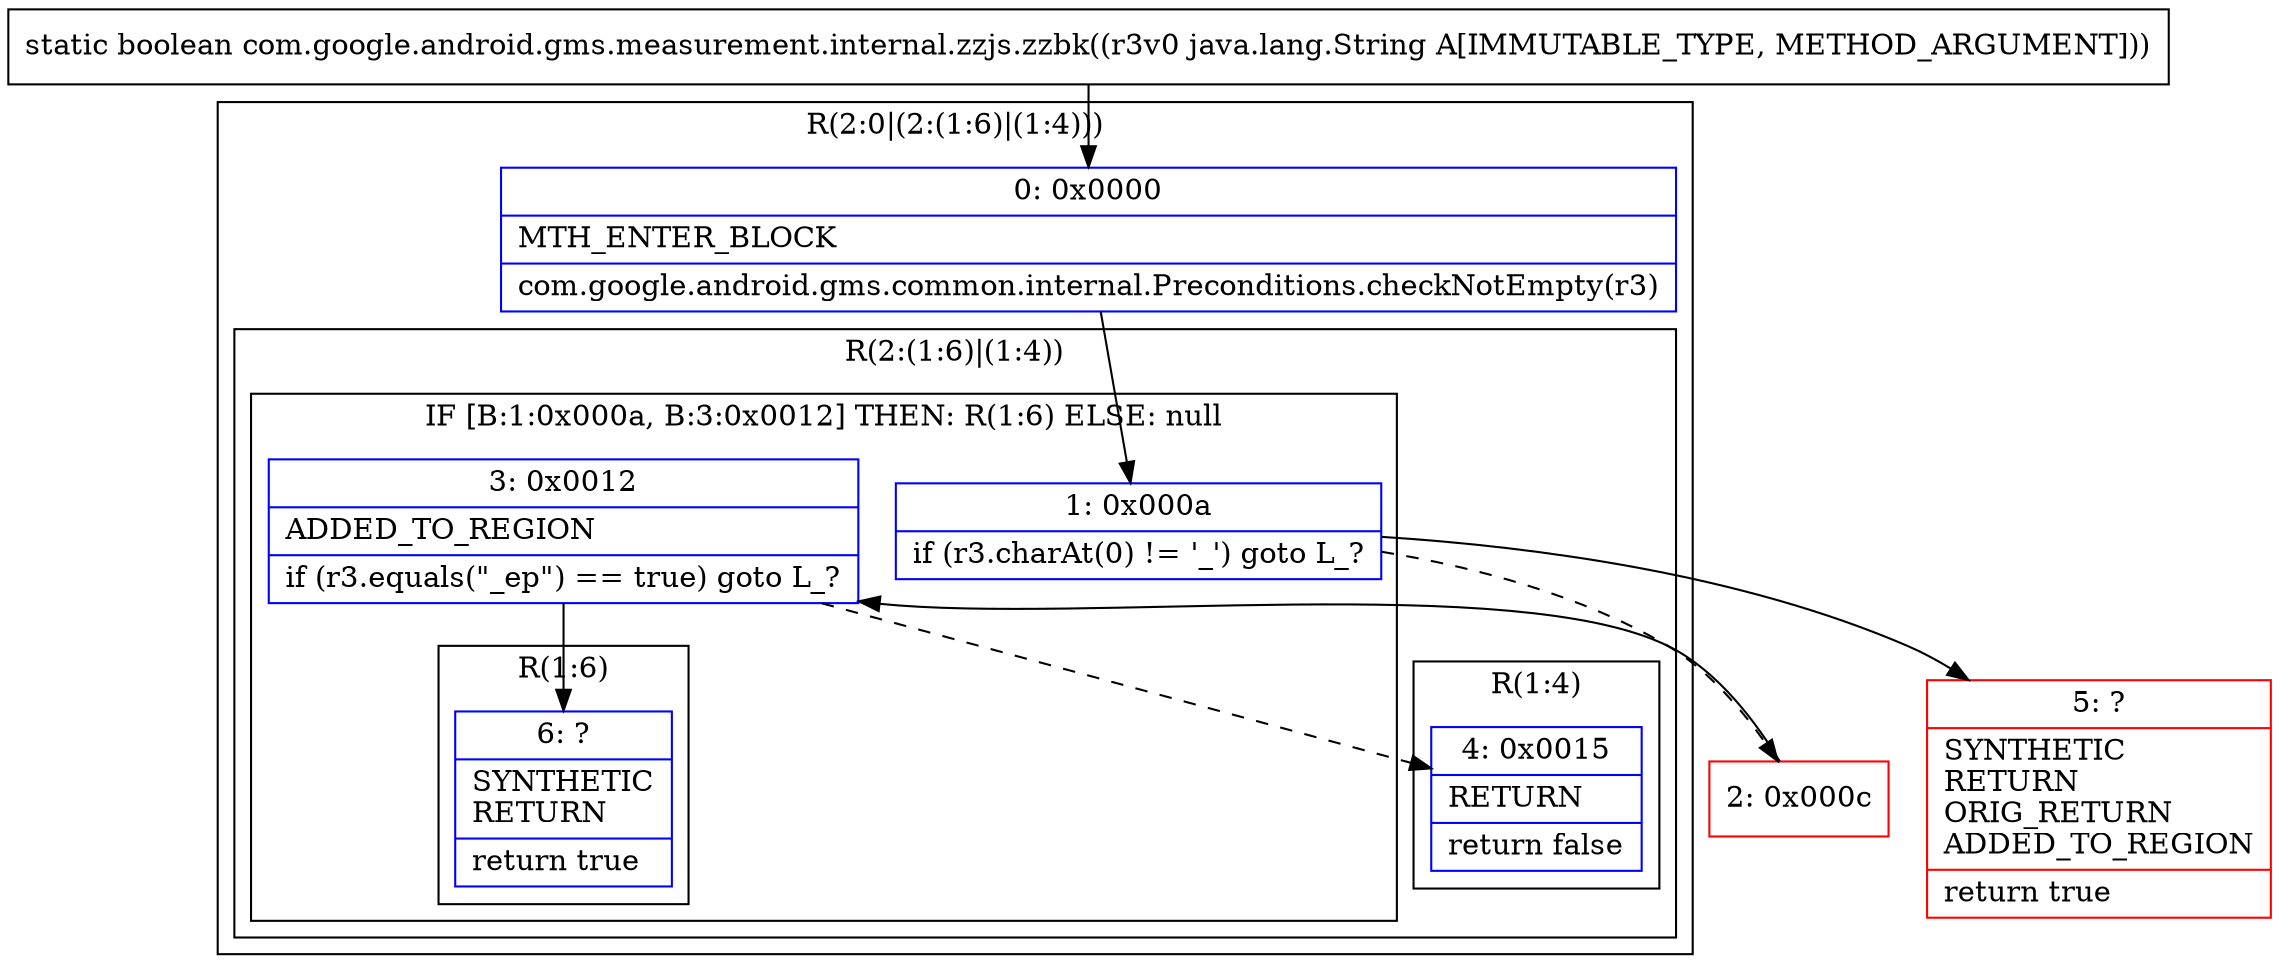 digraph "CFG forcom.google.android.gms.measurement.internal.zzjs.zzbk(Ljava\/lang\/String;)Z" {
subgraph cluster_Region_912032845 {
label = "R(2:0|(2:(1:6)|(1:4)))";
node [shape=record,color=blue];
Node_0 [shape=record,label="{0\:\ 0x0000|MTH_ENTER_BLOCK\l|com.google.android.gms.common.internal.Preconditions.checkNotEmpty(r3)\l}"];
subgraph cluster_Region_539773236 {
label = "R(2:(1:6)|(1:4))";
node [shape=record,color=blue];
subgraph cluster_IfRegion_1704519971 {
label = "IF [B:1:0x000a, B:3:0x0012] THEN: R(1:6) ELSE: null";
node [shape=record,color=blue];
Node_1 [shape=record,label="{1\:\ 0x000a|if (r3.charAt(0) != '_') goto L_?\l}"];
Node_3 [shape=record,label="{3\:\ 0x0012|ADDED_TO_REGION\l|if (r3.equals(\"_ep\") == true) goto L_?\l}"];
subgraph cluster_Region_1791928481 {
label = "R(1:6)";
node [shape=record,color=blue];
Node_6 [shape=record,label="{6\:\ ?|SYNTHETIC\lRETURN\l|return true\l}"];
}
}
subgraph cluster_Region_945960793 {
label = "R(1:4)";
node [shape=record,color=blue];
Node_4 [shape=record,label="{4\:\ 0x0015|RETURN\l|return false\l}"];
}
}
}
Node_2 [shape=record,color=red,label="{2\:\ 0x000c}"];
Node_5 [shape=record,color=red,label="{5\:\ ?|SYNTHETIC\lRETURN\lORIG_RETURN\lADDED_TO_REGION\l|return true\l}"];
MethodNode[shape=record,label="{static boolean com.google.android.gms.measurement.internal.zzjs.zzbk((r3v0 java.lang.String A[IMMUTABLE_TYPE, METHOD_ARGUMENT])) }"];
MethodNode -> Node_0;
Node_0 -> Node_1;
Node_1 -> Node_2[style=dashed];
Node_1 -> Node_5;
Node_3 -> Node_4[style=dashed];
Node_3 -> Node_6;
Node_2 -> Node_3;
}

